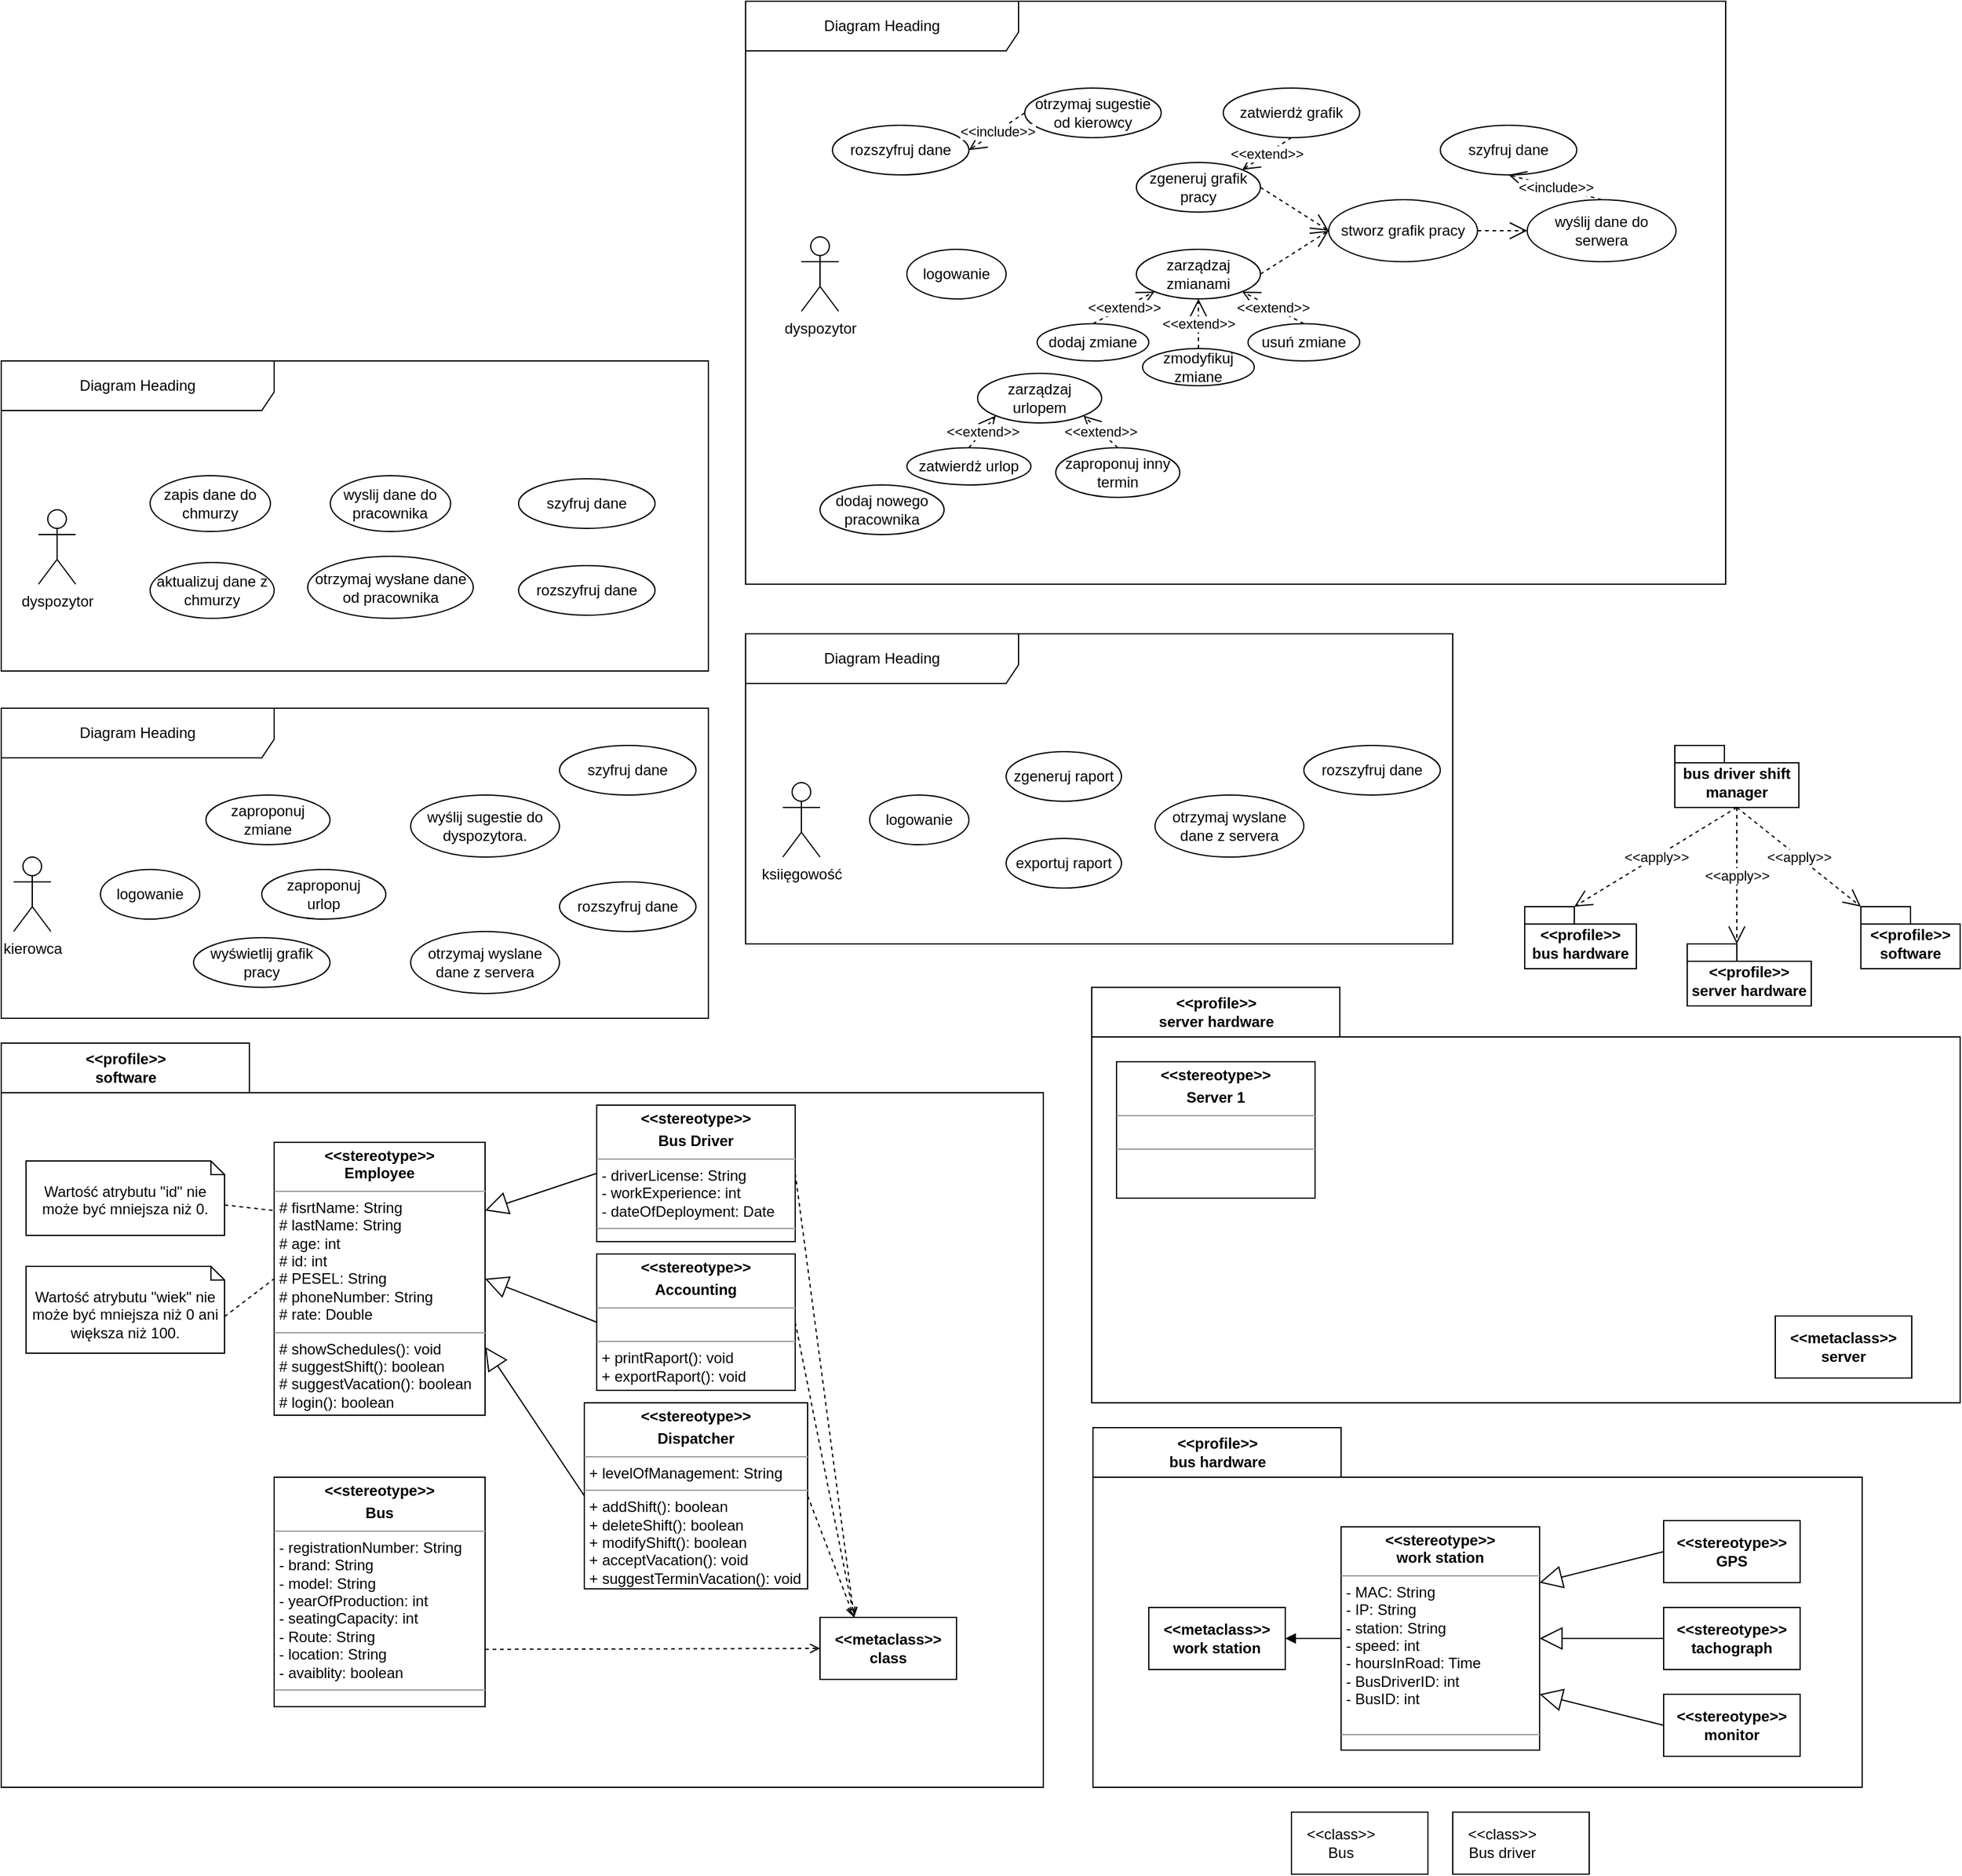<mxfile version="22.1.3" type="github">
  <diagram name="Сторінка-1" id="xnTz1qQAvWEni8UB2f_R">
    <mxGraphModel dx="1095" dy="2354" grid="1" gridSize="10" guides="1" tooltips="1" connect="1" arrows="1" fold="1" page="1" pageScale="1" pageWidth="827" pageHeight="1169" math="0" shadow="0">
      <root>
        <mxCell id="0" />
        <mxCell id="1" value="Фон" parent="0" />
        <mxCell id="kabTlLA1WyUW2wctdZ1g-15" value="Diagram Heading" style="shape=umlFrame;whiteSpace=wrap;html=1;pointerEvents=0;recursiveResize=0;container=1;collapsible=0;width=220;height=40;" parent="1" vertex="1">
          <mxGeometry x="40" y="190" width="570" height="250" as="geometry" />
        </mxCell>
        <mxCell id="P6PJdirL0BoatEf3D1-n-10" value="kierowca&lt;br&gt;" style="shape=umlActor;verticalLabelPosition=bottom;verticalAlign=top;html=1;" vertex="1" parent="kabTlLA1WyUW2wctdZ1g-15">
          <mxGeometry x="10" y="120" width="30" height="60" as="geometry" />
        </mxCell>
        <mxCell id="P6PJdirL0BoatEf3D1-n-11" value="logowanie" style="ellipse;whiteSpace=wrap;html=1;" vertex="1" parent="kabTlLA1WyUW2wctdZ1g-15">
          <mxGeometry x="80" y="130" width="80" height="40" as="geometry" />
        </mxCell>
        <mxCell id="P6PJdirL0BoatEf3D1-n-12" value="zaproponuj zmiane" style="ellipse;whiteSpace=wrap;html=1;" vertex="1" parent="kabTlLA1WyUW2wctdZ1g-15">
          <mxGeometry x="165" y="70" width="100" height="40" as="geometry" />
        </mxCell>
        <mxCell id="P6PJdirL0BoatEf3D1-n-13" value="zaproponuj &lt;br&gt;urlop" style="ellipse;whiteSpace=wrap;html=1;" vertex="1" parent="kabTlLA1WyUW2wctdZ1g-15">
          <mxGeometry x="210" y="130" width="100" height="40" as="geometry" />
        </mxCell>
        <mxCell id="P6PJdirL0BoatEf3D1-n-14" value="wyświetlij grafik pracy" style="ellipse;whiteSpace=wrap;html=1;" vertex="1" parent="kabTlLA1WyUW2wctdZ1g-15">
          <mxGeometry x="155" y="185" width="110" height="40" as="geometry" />
        </mxCell>
        <mxCell id="P6PJdirL0BoatEf3D1-n-16" value="otrzymaj wyslane dane z servera" style="ellipse;whiteSpace=wrap;html=1;" vertex="1" parent="kabTlLA1WyUW2wctdZ1g-15">
          <mxGeometry x="330" y="180" width="120" height="50" as="geometry" />
        </mxCell>
        <mxCell id="P6PJdirL0BoatEf3D1-n-17" value="rozszyfruj dane" style="ellipse;whiteSpace=wrap;html=1;" vertex="1" parent="kabTlLA1WyUW2wctdZ1g-15">
          <mxGeometry x="450" y="140" width="110" height="40" as="geometry" />
        </mxCell>
        <mxCell id="P6PJdirL0BoatEf3D1-n-18" value="wyślij sugestie do dyspozytora." style="ellipse;whiteSpace=wrap;html=1;" vertex="1" parent="kabTlLA1WyUW2wctdZ1g-15">
          <mxGeometry x="330" y="70" width="120" height="50" as="geometry" />
        </mxCell>
        <mxCell id="P6PJdirL0BoatEf3D1-n-19" value="szyfruj dane" style="ellipse;whiteSpace=wrap;html=1;" vertex="1" parent="kabTlLA1WyUW2wctdZ1g-15">
          <mxGeometry x="450" y="30" width="110" height="40" as="geometry" />
        </mxCell>
        <mxCell id="kabTlLA1WyUW2wctdZ1g-19" value="" style="shape=folder;fontStyle=1;spacingTop=10;tabWidth=200;tabHeight=40;tabPosition=left;html=1;whiteSpace=wrap;" parent="1" vertex="1">
          <mxGeometry x="40" y="460" width="840" height="600" as="geometry" />
        </mxCell>
        <mxCell id="kabTlLA1WyUW2wctdZ1g-22" value="bus driver shift manager&lt;br&gt;" style="shape=folder;fontStyle=1;spacingTop=10;tabWidth=40;tabHeight=14;tabPosition=left;html=1;whiteSpace=wrap;" parent="1" vertex="1">
          <mxGeometry x="1389" y="220" width="100" height="50" as="geometry" />
        </mxCell>
        <mxCell id="kabTlLA1WyUW2wctdZ1g-23" value="&amp;lt;&amp;lt;profile&amp;gt;&amp;gt;&lt;br&gt;bus hardware" style="shape=folder;fontStyle=1;spacingTop=10;tabWidth=40;tabHeight=14;tabPosition=left;html=1;whiteSpace=wrap;" parent="1" vertex="1">
          <mxGeometry x="1268" y="350" width="90" height="50" as="geometry" />
        </mxCell>
        <mxCell id="kabTlLA1WyUW2wctdZ1g-24" value="&amp;lt;&amp;lt;profile&amp;gt;&amp;gt;&lt;br&gt;server hardware" style="shape=folder;fontStyle=1;spacingTop=10;tabWidth=40;tabHeight=14;tabPosition=left;html=1;whiteSpace=wrap;" parent="1" vertex="1">
          <mxGeometry x="1399" y="380" width="100" height="50" as="geometry" />
        </mxCell>
        <mxCell id="kabTlLA1WyUW2wctdZ1g-25" value="&amp;lt;&amp;lt;profile&amp;gt;&amp;gt;&lt;br&gt;software" style="shape=folder;fontStyle=1;spacingTop=10;tabWidth=40;tabHeight=14;tabPosition=left;html=1;whiteSpace=wrap;" parent="1" vertex="1">
          <mxGeometry x="1539" y="350" width="80" height="50" as="geometry" />
        </mxCell>
        <mxCell id="kabTlLA1WyUW2wctdZ1g-26" value="&amp;lt;&amp;lt;apply&amp;gt;&amp;gt;" style="endArrow=open;endSize=12;dashed=1;html=1;rounded=0;exitX=0.5;exitY=1;exitDx=0;exitDy=0;exitPerimeter=0;entryX=0;entryY=0;entryDx=40;entryDy=0;entryPerimeter=0;" parent="1" source="kabTlLA1WyUW2wctdZ1g-22" target="kabTlLA1WyUW2wctdZ1g-23" edge="1">
          <mxGeometry width="160" relative="1" as="geometry">
            <mxPoint x="1319" y="330" as="sourcePoint" />
            <mxPoint x="1479" y="330" as="targetPoint" />
          </mxGeometry>
        </mxCell>
        <mxCell id="kabTlLA1WyUW2wctdZ1g-27" value="&amp;lt;&amp;lt;apply&amp;gt;&amp;gt;" style="endArrow=open;endSize=12;dashed=1;html=1;rounded=0;exitX=0.5;exitY=1;exitDx=0;exitDy=0;exitPerimeter=0;entryX=0;entryY=0;entryDx=40;entryDy=0;entryPerimeter=0;" parent="1" source="kabTlLA1WyUW2wctdZ1g-22" target="kabTlLA1WyUW2wctdZ1g-24" edge="1">
          <mxGeometry width="160" relative="1" as="geometry">
            <mxPoint x="1444" y="260" as="sourcePoint" />
            <mxPoint x="1319" y="370" as="targetPoint" />
          </mxGeometry>
        </mxCell>
        <mxCell id="kabTlLA1WyUW2wctdZ1g-28" value="&amp;lt;&amp;lt;apply&amp;gt;&amp;gt;" style="endArrow=open;endSize=12;dashed=1;html=1;rounded=0;exitX=0.5;exitY=1;exitDx=0;exitDy=0;exitPerimeter=0;entryX=0;entryY=0;entryDx=0;entryDy=0;entryPerimeter=0;" parent="1" source="kabTlLA1WyUW2wctdZ1g-22" target="kabTlLA1WyUW2wctdZ1g-25" edge="1">
          <mxGeometry width="160" relative="1" as="geometry">
            <mxPoint x="1449" y="260" as="sourcePoint" />
            <mxPoint x="1449" y="410" as="targetPoint" />
          </mxGeometry>
        </mxCell>
        <mxCell id="kabTlLA1WyUW2wctdZ1g-30" value="&amp;lt;&amp;lt;profile&amp;gt;&amp;gt;&lt;br&gt;software" style="text;align=center;fontStyle=1;verticalAlign=middle;spacingLeft=3;spacingRight=3;strokeColor=none;rotatable=0;points=[[0,0.5],[1,0.5]];portConstraint=eastwest;html=1;" parent="1" vertex="1">
          <mxGeometry x="40" y="460" width="200" height="40" as="geometry" />
        </mxCell>
        <mxCell id="kabTlLA1WyUW2wctdZ1g-31" value="" style="shape=folder;fontStyle=1;spacingTop=10;tabWidth=200;tabHeight=40;tabPosition=left;html=1;whiteSpace=wrap;" parent="1" vertex="1">
          <mxGeometry x="920" y="770" width="620" height="290" as="geometry" />
        </mxCell>
        <mxCell id="kabTlLA1WyUW2wctdZ1g-32" value="" style="shape=folder;fontStyle=1;spacingTop=10;tabWidth=200;tabHeight=40;tabPosition=left;html=1;whiteSpace=wrap;" parent="1" vertex="1">
          <mxGeometry x="919" y="415" width="700" height="335" as="geometry" />
        </mxCell>
        <mxCell id="kabTlLA1WyUW2wctdZ1g-33" value="&amp;lt;&amp;lt;profile&amp;gt;&amp;gt;&lt;br&gt;bus hardware" style="text;align=center;fontStyle=1;verticalAlign=middle;spacingLeft=3;spacingRight=3;strokeColor=none;rotatable=0;points=[[0,0.5],[1,0.5]];portConstraint=eastwest;html=1;" parent="1" vertex="1">
          <mxGeometry x="920" y="770" width="200" height="40" as="geometry" />
        </mxCell>
        <mxCell id="kabTlLA1WyUW2wctdZ1g-34" value="&amp;lt;&amp;lt;profile&amp;gt;&amp;gt;&lt;br&gt;server hardware" style="text;align=center;fontStyle=1;verticalAlign=middle;spacingLeft=3;spacingRight=3;strokeColor=none;rotatable=0;portConstraint=eastwest;html=1;" parent="1" vertex="1">
          <mxGeometry x="919" y="415" width="200" height="40" as="geometry" />
        </mxCell>
        <mxCell id="kabTlLA1WyUW2wctdZ1g-43" value="&lt;p style=&quot;margin:0px;margin-top:4px;text-align:center;&quot;&gt;&lt;b&gt;&amp;lt;&amp;lt;stereotype&amp;gt;&amp;gt;&lt;br&gt;work station&lt;/b&gt;&lt;/p&gt;&lt;hr size=&quot;1&quot;&gt;&lt;p style=&quot;margin:0px;margin-left:4px;&quot;&gt;- MAC: String&lt;/p&gt;&lt;p style=&quot;margin:0px;margin-left:4px;&quot;&gt;- IP: String&lt;/p&gt;&lt;p style=&quot;margin:0px;margin-left:4px;&quot;&gt;- station: String&lt;/p&gt;&lt;p style=&quot;margin:0px;margin-left:4px;&quot;&gt;- speed: int&lt;/p&gt;&lt;p style=&quot;margin:0px;margin-left:4px;&quot;&gt;- hoursInRoad: Time&lt;/p&gt;&lt;p style=&quot;margin:0px;margin-left:4px;&quot;&gt;- BusDriverID: int&lt;/p&gt;&lt;p style=&quot;margin:0px;margin-left:4px;&quot;&gt;- BusID: int&amp;nbsp;&lt;/p&gt;&lt;br&gt;&lt;hr size=&quot;1&quot;&gt;&lt;p style=&quot;margin:0px;margin-left:4px;&quot;&gt;&lt;br&gt;&lt;/p&gt;" style="verticalAlign=top;align=left;overflow=fill;fontSize=12;fontFamily=Helvetica;html=1;whiteSpace=wrap;" parent="1" vertex="1">
          <mxGeometry x="1120" y="850" width="160" height="180" as="geometry" />
        </mxCell>
        <mxCell id="kabTlLA1WyUW2wctdZ1g-44" value="&lt;b&gt;&amp;lt;&amp;lt;metaclass&amp;gt;&amp;gt;&lt;br&gt;work station&lt;/b&gt;" style="html=1;whiteSpace=wrap;" parent="1" vertex="1">
          <mxGeometry x="965" y="915" width="110" height="50" as="geometry" />
        </mxCell>
        <mxCell id="kabTlLA1WyUW2wctdZ1g-47" value="" style="endArrow=block;startArrow=none;endFill=1;startFill=0;html=1;rounded=0;verticalAlign=middle;exitX=0;exitY=0.5;exitDx=0;exitDy=0;entryX=1;entryY=0.5;entryDx=0;entryDy=0;" parent="1" source="kabTlLA1WyUW2wctdZ1g-43" target="kabTlLA1WyUW2wctdZ1g-44" edge="1">
          <mxGeometry width="160" relative="1" as="geometry">
            <mxPoint x="-221" y="1590" as="sourcePoint" />
            <mxPoint x="-61" y="1590" as="targetPoint" />
          </mxGeometry>
        </mxCell>
        <mxCell id="kabTlLA1WyUW2wctdZ1g-48" value="&lt;b&gt;&amp;lt;&amp;lt;stereotype&amp;gt;&amp;gt;&lt;br&gt;GPS&lt;/b&gt;" style="html=1;whiteSpace=wrap;" parent="1" vertex="1">
          <mxGeometry x="1380" y="845" width="110" height="50" as="geometry" />
        </mxCell>
        <mxCell id="kabTlLA1WyUW2wctdZ1g-49" value="&lt;b style=&quot;border-color: var(--border-color);&quot;&gt;&amp;lt;&amp;lt;stereotype&amp;gt;&amp;gt;&lt;br&gt;tachograph&lt;br style=&quot;border-color: var(--border-color);&quot;&gt;&lt;/b&gt;" style="html=1;whiteSpace=wrap;" parent="1" vertex="1">
          <mxGeometry x="1380" y="915" width="110" height="50" as="geometry" />
        </mxCell>
        <mxCell id="kabTlLA1WyUW2wctdZ1g-50" value="&lt;b style=&quot;border-color: var(--border-color);&quot;&gt;&amp;lt;&amp;lt;stereotype&amp;gt;&amp;gt;&lt;br&gt;monitor&lt;br style=&quot;border-color: var(--border-color);&quot;&gt;&lt;/b&gt;" style="html=1;whiteSpace=wrap;" parent="1" vertex="1">
          <mxGeometry x="1380" y="985" width="110" height="50" as="geometry" />
        </mxCell>
        <mxCell id="kabTlLA1WyUW2wctdZ1g-51" value="" style="endArrow=block;endSize=16;endFill=0;html=1;rounded=0;exitX=0;exitY=0.5;exitDx=0;exitDy=0;entryX=1;entryY=0.25;entryDx=0;entryDy=0;" parent="1" source="kabTlLA1WyUW2wctdZ1g-48" target="kabTlLA1WyUW2wctdZ1g-43" edge="1">
          <mxGeometry x="0.003" width="160" relative="1" as="geometry">
            <mxPoint x="59" y="1350" as="sourcePoint" />
            <mxPoint x="219" y="1350" as="targetPoint" />
            <mxPoint as="offset" />
          </mxGeometry>
        </mxCell>
        <mxCell id="kabTlLA1WyUW2wctdZ1g-52" value="" style="endArrow=block;endSize=16;endFill=0;html=1;rounded=0;exitX=0;exitY=0.5;exitDx=0;exitDy=0;entryX=1;entryY=0.5;entryDx=0;entryDy=0;" parent="1" source="kabTlLA1WyUW2wctdZ1g-49" target="kabTlLA1WyUW2wctdZ1g-43" edge="1">
          <mxGeometry width="160" relative="1" as="geometry">
            <mxPoint x="139" y="1340" as="sourcePoint" />
            <mxPoint x="79" y="1400" as="targetPoint" />
          </mxGeometry>
        </mxCell>
        <mxCell id="kabTlLA1WyUW2wctdZ1g-53" value="" style="endArrow=block;endSize=16;endFill=0;html=1;rounded=0;exitX=0;exitY=0.5;exitDx=0;exitDy=0;entryX=1;entryY=0.75;entryDx=0;entryDy=0;" parent="1" source="kabTlLA1WyUW2wctdZ1g-50" target="kabTlLA1WyUW2wctdZ1g-43" edge="1">
          <mxGeometry width="160" relative="1" as="geometry">
            <mxPoint x="149" y="1350" as="sourcePoint" />
            <mxPoint x="99" y="1420" as="targetPoint" />
          </mxGeometry>
        </mxCell>
        <mxCell id="kabTlLA1WyUW2wctdZ1g-54" value="&lt;p style=&quot;margin:0px;margin-top:4px;text-align:center;&quot;&gt;&lt;b&gt;&amp;lt;&amp;lt;stereotype&amp;gt;&amp;gt;&lt;br&gt;Employee&lt;/b&gt;&lt;/p&gt;&lt;hr size=&quot;1&quot;&gt;&lt;p style=&quot;margin:0px;margin-left:4px;&quot;&gt;# fisrtName: String&lt;/p&gt;&lt;p style=&quot;margin:0px;margin-left:4px;&quot;&gt;# lastName: String&lt;/p&gt;&lt;p style=&quot;margin:0px;margin-left:4px;&quot;&gt;# age: int&lt;/p&gt;&lt;p style=&quot;margin:0px;margin-left:4px;&quot;&gt;# id: int&lt;/p&gt;&lt;p style=&quot;margin:0px;margin-left:4px;&quot;&gt;# PESEL: String&lt;/p&gt;&lt;p style=&quot;margin:0px;margin-left:4px;&quot;&gt;# phoneNumber: String&lt;/p&gt;&lt;p style=&quot;margin:0px;margin-left:4px;&quot;&gt;# rate: Double&lt;/p&gt;&lt;hr size=&quot;1&quot;&gt;&lt;p style=&quot;margin:0px;margin-left:4px;&quot;&gt;# showSchedules(): void&lt;/p&gt;&lt;p style=&quot;margin:0px;margin-left:4px;&quot;&gt;# suggestShift(): boolean&lt;/p&gt;&lt;p style=&quot;margin:0px;margin-left:4px;&quot;&gt;# suggestVacation(): boolean&lt;/p&gt;&lt;p style=&quot;margin:0px;margin-left:4px;&quot;&gt;# login(): boolean&lt;/p&gt;" style="verticalAlign=top;align=left;overflow=fill;fontSize=12;fontFamily=Helvetica;html=1;whiteSpace=wrap;" parent="1" vertex="1">
          <mxGeometry x="260" y="540" width="170" height="220" as="geometry" />
        </mxCell>
        <mxCell id="kabTlLA1WyUW2wctdZ1g-55" value="&lt;p style=&quot;margin:0px;margin-top:4px;text-align:center;&quot;&gt;&lt;b&gt;&amp;lt;&amp;lt;stereotype&amp;gt;&amp;gt;&lt;/b&gt;&lt;/p&gt;&lt;p style=&quot;margin:0px;margin-top:4px;text-align:center;&quot;&gt;&lt;b&gt;Bus&lt;/b&gt;&lt;/p&gt;&lt;hr size=&quot;1&quot;&gt;&lt;p style=&quot;margin:0px;margin-left:4px;&quot;&gt;- registrationNumber: String&lt;/p&gt;&lt;p style=&quot;margin:0px;margin-left:4px;&quot;&gt;- brand: String&lt;/p&gt;&lt;p style=&quot;margin:0px;margin-left:4px;&quot;&gt;- model: String&lt;/p&gt;&lt;p style=&quot;margin:0px;margin-left:4px;&quot;&gt;- yearOfProduction: int&lt;/p&gt;&lt;p style=&quot;margin:0px;margin-left:4px;&quot;&gt;- seatingCapacity: int&lt;/p&gt;&lt;p style=&quot;margin:0px;margin-left:4px;&quot;&gt;- Route: String&lt;/p&gt;&lt;p style=&quot;margin:0px;margin-left:4px;&quot;&gt;- location: String&lt;/p&gt;&lt;p style=&quot;margin:0px;margin-left:4px;&quot;&gt;- avaiblity: boolean&lt;/p&gt;&lt;hr size=&quot;1&quot;&gt;&lt;p style=&quot;margin:0px;margin-left:4px;&quot;&gt;&lt;br&gt;&lt;/p&gt;" style="verticalAlign=top;align=left;overflow=fill;fontSize=12;fontFamily=Helvetica;html=1;whiteSpace=wrap;" parent="1" vertex="1">
          <mxGeometry x="260" y="810" width="170" height="185" as="geometry" />
        </mxCell>
        <mxCell id="kabTlLA1WyUW2wctdZ1g-56" value="&lt;p style=&quot;margin:0px;margin-top:4px;text-align:center;&quot;&gt;&lt;b&gt;&amp;lt;&amp;lt;stereotype&amp;gt;&amp;gt;&lt;/b&gt;&lt;/p&gt;&lt;p style=&quot;margin:0px;margin-top:4px;text-align:center;&quot;&gt;&lt;b&gt;Bus Driver&lt;/b&gt;&lt;/p&gt;&lt;hr size=&quot;1&quot;&gt;&lt;p style=&quot;margin:0px;margin-left:4px;&quot;&gt;- driverLicense: String&lt;/p&gt;&lt;p style=&quot;margin:0px;margin-left:4px;&quot;&gt;- workExperience: int&lt;/p&gt;&lt;p style=&quot;margin:0px;margin-left:4px;&quot;&gt;- dateOfDeployment: Date&lt;/p&gt;&lt;hr size=&quot;1&quot;&gt;&lt;p style=&quot;margin:0px;margin-left:4px;&quot;&gt;&lt;br&gt;&lt;/p&gt;" style="verticalAlign=top;align=left;overflow=fill;fontSize=12;fontFamily=Helvetica;html=1;whiteSpace=wrap;" parent="1" vertex="1">
          <mxGeometry x="520" y="510" width="160" height="110" as="geometry" />
        </mxCell>
        <mxCell id="kabTlLA1WyUW2wctdZ1g-57" value="&lt;p style=&quot;margin:0px;margin-top:4px;text-align:center;&quot;&gt;&lt;b style=&quot;border-color: var(--border-color);&quot;&gt;&amp;lt;&amp;lt;stereotype&lt;/b&gt;&lt;b style=&quot;background-color: initial; border-color: var(--border-color);&quot;&gt;&amp;gt;&amp;gt;&lt;/b&gt;&lt;/p&gt;&lt;p style=&quot;margin:0px;margin-top:4px;text-align:center;&quot;&gt;&lt;b&gt;Dispatcher&lt;/b&gt;&lt;br&gt;&lt;/p&gt;&lt;hr size=&quot;1&quot;&gt;&lt;p style=&quot;margin:0px;margin-left:4px;&quot;&gt;+ levelOfManagement: String&lt;/p&gt;&lt;hr size=&quot;1&quot;&gt;&lt;p style=&quot;margin:0px;margin-left:4px;&quot;&gt;+ addShift(): boolean&lt;/p&gt;&lt;p style=&quot;margin:0px;margin-left:4px;&quot;&gt;+ deleteShift(): boolean&lt;/p&gt;&lt;p style=&quot;margin:0px;margin-left:4px;&quot;&gt;+ modifyShift(): boolean&lt;/p&gt;&lt;p style=&quot;margin:0px;margin-left:4px;&quot;&gt;+ acceptVacation(): void&lt;/p&gt;&lt;p style=&quot;margin:0px;margin-left:4px;&quot;&gt;+ suggestTerminVacation(): void&lt;/p&gt;" style="verticalAlign=top;align=left;overflow=fill;fontSize=12;fontFamily=Helvetica;html=1;whiteSpace=wrap;" parent="1" vertex="1">
          <mxGeometry x="510" y="750" width="180" height="150" as="geometry" />
        </mxCell>
        <mxCell id="kabTlLA1WyUW2wctdZ1g-58" value="&lt;p style=&quot;margin:0px;margin-top:4px;text-align:center;&quot;&gt;&lt;b style=&quot;border-color: var(--border-color);&quot;&gt;&amp;lt;&amp;lt;stereotype&lt;/b&gt;&lt;b style=&quot;background-color: initial; border-color: var(--border-color);&quot;&gt;&amp;gt;&amp;gt;&lt;/b&gt;&lt;/p&gt;&lt;p style=&quot;margin:0px;margin-top:4px;text-align:center;&quot;&gt;&lt;b&gt;Accounting&lt;/b&gt;&lt;br&gt;&lt;/p&gt;&lt;hr size=&quot;1&quot;&gt;&lt;p style=&quot;margin:0px;margin-left:4px;&quot;&gt;&lt;br&gt;&lt;/p&gt;&lt;hr size=&quot;1&quot;&gt;&lt;p style=&quot;margin:0px;margin-left:4px;&quot;&gt;+ printRaport(): void&amp;nbsp;&lt;/p&gt;&lt;p style=&quot;margin:0px;margin-left:4px;&quot;&gt;+ exportRaport(): void&lt;/p&gt;" style="verticalAlign=top;align=left;overflow=fill;fontSize=12;fontFamily=Helvetica;html=1;whiteSpace=wrap;" parent="1" vertex="1">
          <mxGeometry x="520" y="630" width="160" height="110" as="geometry" />
        </mxCell>
        <mxCell id="kabTlLA1WyUW2wctdZ1g-68" value="Wartość atrybutu &quot;id&quot; nie może być mniejsza niż 0." style="shape=note2;boundedLbl=1;whiteSpace=wrap;html=1;size=11;verticalAlign=top;align=center;" parent="1" vertex="1">
          <mxGeometry x="60" y="555" width="160" height="60" as="geometry" />
        </mxCell>
        <mxCell id="kabTlLA1WyUW2wctdZ1g-69" value="Wartość atrybutu &quot;wiek&quot; nie może być mniejsza niż 0 ani większa niż 100." style="shape=note2;boundedLbl=1;whiteSpace=wrap;html=1;size=11;verticalAlign=top;align=center;" parent="1" vertex="1">
          <mxGeometry x="60" y="640" width="160" height="70" as="geometry" />
        </mxCell>
        <mxCell id="kabTlLA1WyUW2wctdZ1g-70" value="" style="endArrow=none;startArrow=none;endFill=0;startFill=0;endSize=8;html=1;verticalAlign=bottom;dashed=1;labelBackgroundColor=none;rounded=0;exitX=0;exitY=0;exitDx=160;exitDy=35.5;exitPerimeter=0;entryX=0;entryY=0.25;entryDx=0;entryDy=0;" parent="1" source="kabTlLA1WyUW2wctdZ1g-68" target="kabTlLA1WyUW2wctdZ1g-54" edge="1">
          <mxGeometry width="160" relative="1" as="geometry">
            <mxPoint x="254" y="460" as="sourcePoint" />
            <mxPoint x="414" y="460" as="targetPoint" />
          </mxGeometry>
        </mxCell>
        <mxCell id="kabTlLA1WyUW2wctdZ1g-72" value="" style="endArrow=none;startArrow=none;endFill=0;startFill=0;endSize=8;html=1;verticalAlign=bottom;dashed=1;labelBackgroundColor=none;rounded=0;exitX=0;exitY=0;exitDx=160;exitDy=40.5;exitPerimeter=0;entryX=0;entryY=0.5;entryDx=0;entryDy=0;" parent="1" source="kabTlLA1WyUW2wctdZ1g-69" target="kabTlLA1WyUW2wctdZ1g-54" edge="1">
          <mxGeometry width="160" relative="1" as="geometry">
            <mxPoint x="230" y="601" as="sourcePoint" />
            <mxPoint x="270" y="608" as="targetPoint" />
          </mxGeometry>
        </mxCell>
        <mxCell id="kabTlLA1WyUW2wctdZ1g-73" value="&lt;b&gt;&amp;lt;&amp;lt;metaclass&amp;gt;&amp;gt;&lt;br&gt;class&lt;br&gt;&lt;/b&gt;" style="html=1;whiteSpace=wrap;" parent="1" vertex="1">
          <mxGeometry x="700" y="923" width="110" height="50" as="geometry" />
        </mxCell>
        <mxCell id="kabTlLA1WyUW2wctdZ1g-74" value="" style="html=1;verticalAlign=bottom;labelBackgroundColor=none;endArrow=open;endFill=0;dashed=1;rounded=0;entryX=0.25;entryY=0;entryDx=0;entryDy=0;exitX=1;exitY=0.5;exitDx=0;exitDy=0;" parent="1" source="kabTlLA1WyUW2wctdZ1g-57" target="kabTlLA1WyUW2wctdZ1g-73" edge="1">
          <mxGeometry width="160" relative="1" as="geometry">
            <mxPoint x="600" y="820" as="sourcePoint" />
            <mxPoint x="760" y="820" as="targetPoint" />
          </mxGeometry>
        </mxCell>
        <mxCell id="kabTlLA1WyUW2wctdZ1g-75" value="" style="html=1;verticalAlign=bottom;labelBackgroundColor=none;endArrow=open;endFill=0;dashed=1;rounded=0;entryX=0.25;entryY=0;entryDx=0;entryDy=0;exitX=1;exitY=0.5;exitDx=0;exitDy=0;" parent="1" source="kabTlLA1WyUW2wctdZ1g-58" target="kabTlLA1WyUW2wctdZ1g-73" edge="1">
          <mxGeometry width="160" relative="1" as="geometry">
            <mxPoint x="700" y="850" as="sourcePoint" />
            <mxPoint x="782" y="950" as="targetPoint" />
          </mxGeometry>
        </mxCell>
        <mxCell id="kabTlLA1WyUW2wctdZ1g-76" value="" style="html=1;verticalAlign=bottom;labelBackgroundColor=none;endArrow=open;endFill=0;dashed=1;rounded=0;entryX=0.25;entryY=0;entryDx=0;entryDy=0;exitX=1;exitY=0.5;exitDx=0;exitDy=0;" parent="1" source="kabTlLA1WyUW2wctdZ1g-56" target="kabTlLA1WyUW2wctdZ1g-73" edge="1">
          <mxGeometry width="160" relative="1" as="geometry">
            <mxPoint x="690" y="700" as="sourcePoint" />
            <mxPoint x="782" y="950" as="targetPoint" />
          </mxGeometry>
        </mxCell>
        <mxCell id="kabTlLA1WyUW2wctdZ1g-77" value="" style="html=1;verticalAlign=bottom;labelBackgroundColor=none;endArrow=open;endFill=0;dashed=1;rounded=0;entryX=0;entryY=0.5;entryDx=0;entryDy=0;exitX=1;exitY=0.75;exitDx=0;exitDy=0;" parent="1" source="kabTlLA1WyUW2wctdZ1g-55" target="kabTlLA1WyUW2wctdZ1g-73" edge="1">
          <mxGeometry width="160" relative="1" as="geometry">
            <mxPoint x="690" y="700" as="sourcePoint" />
            <mxPoint x="782" y="950" as="targetPoint" />
          </mxGeometry>
        </mxCell>
        <mxCell id="kabTlLA1WyUW2wctdZ1g-79" value="" style="endArrow=block;endSize=16;endFill=0;html=1;rounded=0;exitX=0;exitY=0.5;exitDx=0;exitDy=0;entryX=1;entryY=0.75;entryDx=0;entryDy=0;" parent="1" source="kabTlLA1WyUW2wctdZ1g-57" target="kabTlLA1WyUW2wctdZ1g-54" edge="1">
          <mxGeometry width="160" relative="1" as="geometry">
            <mxPoint x="400" y="910" as="sourcePoint" />
            <mxPoint x="560" y="910" as="targetPoint" />
          </mxGeometry>
        </mxCell>
        <mxCell id="kabTlLA1WyUW2wctdZ1g-80" value="" style="endArrow=block;endSize=16;endFill=0;html=1;rounded=0;exitX=0;exitY=0.5;exitDx=0;exitDy=0;entryX=1;entryY=0.5;entryDx=0;entryDy=0;" parent="1" source="kabTlLA1WyUW2wctdZ1g-58" target="kabTlLA1WyUW2wctdZ1g-54" edge="1">
          <mxGeometry width="160" relative="1" as="geometry">
            <mxPoint x="520" y="850" as="sourcePoint" />
            <mxPoint x="440" y="715" as="targetPoint" />
          </mxGeometry>
        </mxCell>
        <mxCell id="kabTlLA1WyUW2wctdZ1g-81" value="" style="endArrow=block;endSize=16;endFill=0;html=1;rounded=0;exitX=0;exitY=0.5;exitDx=0;exitDy=0;entryX=1;entryY=0.25;entryDx=0;entryDy=0;" parent="1" source="kabTlLA1WyUW2wctdZ1g-56" target="kabTlLA1WyUW2wctdZ1g-54" edge="1">
          <mxGeometry width="160" relative="1" as="geometry">
            <mxPoint x="530" y="700" as="sourcePoint" />
            <mxPoint x="440" y="660" as="targetPoint" />
          </mxGeometry>
        </mxCell>
        <mxCell id="kabTlLA1WyUW2wctdZ1g-82" value="&lt;b&gt;&amp;lt;&amp;lt;metaclass&amp;gt;&amp;gt;&lt;br&gt;server&lt;br&gt;&lt;/b&gt;" style="html=1;whiteSpace=wrap;" parent="1" vertex="1">
          <mxGeometry x="1470" y="680" width="110" height="50" as="geometry" />
        </mxCell>
        <mxCell id="P6PJdirL0BoatEf3D1-n-9" value="&lt;p style=&quot;margin:0px;margin-top:4px;text-align:center;&quot;&gt;&lt;b style=&quot;border-color: var(--border-color);&quot;&gt;&amp;lt;&amp;lt;stereotype&lt;/b&gt;&lt;b style=&quot;background-color: initial; border-color: var(--border-color);&quot;&gt;&amp;gt;&amp;gt;&lt;/b&gt;&lt;/p&gt;&lt;p style=&quot;margin:0px;margin-top:4px;text-align:center;&quot;&gt;&lt;b&gt;Server 1&lt;/b&gt;&lt;/p&gt;&lt;hr size=&quot;1&quot;&gt;&lt;p style=&quot;margin:0px;margin-left:4px;&quot;&gt;&lt;br&gt;&lt;/p&gt;&lt;hr size=&quot;1&quot;&gt;&lt;p style=&quot;margin:0px;margin-left:4px;&quot;&gt;&lt;br&gt;&lt;/p&gt;" style="verticalAlign=top;align=left;overflow=fill;fontSize=12;fontFamily=Helvetica;html=1;whiteSpace=wrap;" vertex="1" parent="1">
          <mxGeometry x="939" y="475" width="160" height="110" as="geometry" />
        </mxCell>
        <mxCell id="P6PJdirL0BoatEf3D1-n-20" value="Diagram Heading" style="shape=umlFrame;whiteSpace=wrap;html=1;pointerEvents=0;recursiveResize=0;container=1;collapsible=0;width=220;height=40;" vertex="1" parent="1">
          <mxGeometry x="640" y="-380" width="790" height="470" as="geometry" />
        </mxCell>
        <mxCell id="P6PJdirL0BoatEf3D1-n-21" value="dyspozytor" style="shape=umlActor;verticalLabelPosition=bottom;verticalAlign=top;html=1;" vertex="1" parent="P6PJdirL0BoatEf3D1-n-20">
          <mxGeometry x="45" y="190" width="30" height="60" as="geometry" />
        </mxCell>
        <mxCell id="P6PJdirL0BoatEf3D1-n-22" value="logowanie" style="ellipse;whiteSpace=wrap;html=1;" vertex="1" parent="P6PJdirL0BoatEf3D1-n-20">
          <mxGeometry x="130" y="200" width="80" height="40" as="geometry" />
        </mxCell>
        <mxCell id="P6PJdirL0BoatEf3D1-n-46" value="zgeneruj grafik pracy" style="ellipse;whiteSpace=wrap;html=1;" vertex="1" parent="P6PJdirL0BoatEf3D1-n-20">
          <mxGeometry x="315" y="130" width="100" height="40" as="geometry" />
        </mxCell>
        <mxCell id="P6PJdirL0BoatEf3D1-n-47" value="zarządzaj zmianami" style="ellipse;whiteSpace=wrap;html=1;" vertex="1" parent="P6PJdirL0BoatEf3D1-n-20">
          <mxGeometry x="315" y="200" width="100" height="40" as="geometry" />
        </mxCell>
        <mxCell id="P6PJdirL0BoatEf3D1-n-48" value="zarządzaj urlopem" style="ellipse;whiteSpace=wrap;html=1;" vertex="1" parent="P6PJdirL0BoatEf3D1-n-20">
          <mxGeometry x="187" y="300" width="100" height="40" as="geometry" />
        </mxCell>
        <mxCell id="P6PJdirL0BoatEf3D1-n-49" value="dodaj nowego pracownika" style="ellipse;whiteSpace=wrap;html=1;" vertex="1" parent="P6PJdirL0BoatEf3D1-n-20">
          <mxGeometry x="60" y="390" width="100" height="40" as="geometry" />
        </mxCell>
        <mxCell id="P6PJdirL0BoatEf3D1-n-50" value="otrzymaj sugestie od kierowcy" style="ellipse;whiteSpace=wrap;html=1;" vertex="1" parent="P6PJdirL0BoatEf3D1-n-20">
          <mxGeometry x="225" y="70" width="110" height="40" as="geometry" />
        </mxCell>
        <mxCell id="P6PJdirL0BoatEf3D1-n-51" value="rozszyfruj dane" style="ellipse;whiteSpace=wrap;html=1;" vertex="1" parent="P6PJdirL0BoatEf3D1-n-20">
          <mxGeometry x="70" y="100" width="110" height="40" as="geometry" />
        </mxCell>
        <mxCell id="P6PJdirL0BoatEf3D1-n-52" value="zatwierdż grafik" style="ellipse;whiteSpace=wrap;html=1;" vertex="1" parent="P6PJdirL0BoatEf3D1-n-20">
          <mxGeometry x="385" y="70" width="110" height="40" as="geometry" />
        </mxCell>
        <mxCell id="P6PJdirL0BoatEf3D1-n-53" value="dodaj zmiane" style="ellipse;whiteSpace=wrap;html=1;" vertex="1" parent="P6PJdirL0BoatEf3D1-n-20">
          <mxGeometry x="235" y="260" width="90" height="30" as="geometry" />
        </mxCell>
        <mxCell id="P6PJdirL0BoatEf3D1-n-54" value="zmodyfikuj zmiane" style="ellipse;whiteSpace=wrap;html=1;" vertex="1" parent="P6PJdirL0BoatEf3D1-n-20">
          <mxGeometry x="320" y="280" width="90" height="30" as="geometry" />
        </mxCell>
        <mxCell id="P6PJdirL0BoatEf3D1-n-55" value="usuń zmiane" style="ellipse;whiteSpace=wrap;html=1;" vertex="1" parent="P6PJdirL0BoatEf3D1-n-20">
          <mxGeometry x="405" y="260" width="90" height="30" as="geometry" />
        </mxCell>
        <mxCell id="P6PJdirL0BoatEf3D1-n-56" value="zatwierdż urlop" style="ellipse;whiteSpace=wrap;html=1;" vertex="1" parent="P6PJdirL0BoatEf3D1-n-20">
          <mxGeometry x="130" y="360" width="100" height="30" as="geometry" />
        </mxCell>
        <mxCell id="P6PJdirL0BoatEf3D1-n-57" value="zaproponuj inny termin" style="ellipse;whiteSpace=wrap;html=1;" vertex="1" parent="P6PJdirL0BoatEf3D1-n-20">
          <mxGeometry x="250" y="360" width="100" height="40" as="geometry" />
        </mxCell>
        <mxCell id="P6PJdirL0BoatEf3D1-n-58" value="stworz grafik pracy" style="ellipse;whiteSpace=wrap;html=1;" vertex="1" parent="P6PJdirL0BoatEf3D1-n-20">
          <mxGeometry x="470" y="160" width="120" height="50" as="geometry" />
        </mxCell>
        <mxCell id="P6PJdirL0BoatEf3D1-n-59" value="wyślij dane do serwera" style="ellipse;whiteSpace=wrap;html=1;" vertex="1" parent="P6PJdirL0BoatEf3D1-n-20">
          <mxGeometry x="630" y="160" width="120" height="50" as="geometry" />
        </mxCell>
        <mxCell id="P6PJdirL0BoatEf3D1-n-60" value="szyfruj dane" style="ellipse;whiteSpace=wrap;html=1;" vertex="1" parent="P6PJdirL0BoatEf3D1-n-20">
          <mxGeometry x="560" y="100" width="110" height="40" as="geometry" />
        </mxCell>
        <mxCell id="P6PJdirL0BoatEf3D1-n-62" value="&amp;lt;&amp;lt;extend&amp;gt;&amp;gt;" style="endArrow=open;endSize=12;dashed=1;html=1;rounded=0;exitX=0.5;exitY=0;exitDx=0;exitDy=0;entryX=0;entryY=1;entryDx=0;entryDy=0;" edge="1" parent="P6PJdirL0BoatEf3D1-n-20" source="P6PJdirL0BoatEf3D1-n-53" target="P6PJdirL0BoatEf3D1-n-47">
          <mxGeometry x="-0.005" width="160" relative="1" as="geometry">
            <mxPoint x="315" y="490" as="sourcePoint" />
            <mxPoint x="475" y="490" as="targetPoint" />
            <mxPoint as="offset" />
          </mxGeometry>
        </mxCell>
        <mxCell id="P6PJdirL0BoatEf3D1-n-64" value="&amp;lt;&amp;lt;extend&amp;gt;&amp;gt;" style="endArrow=open;endSize=12;dashed=1;html=1;rounded=0;exitX=0.5;exitY=0;exitDx=0;exitDy=0;entryX=0.5;entryY=1;entryDx=0;entryDy=0;" edge="1" parent="P6PJdirL0BoatEf3D1-n-20" source="P6PJdirL0BoatEf3D1-n-54" target="P6PJdirL0BoatEf3D1-n-47">
          <mxGeometry width="160" relative="1" as="geometry">
            <mxPoint x="295" y="260" as="sourcePoint" />
            <mxPoint x="340" y="244" as="targetPoint" />
          </mxGeometry>
        </mxCell>
        <mxCell id="P6PJdirL0BoatEf3D1-n-65" value="&amp;lt;&amp;lt;extend&amp;gt;&amp;gt;" style="endArrow=open;endSize=12;dashed=1;html=1;rounded=0;exitX=0.5;exitY=0;exitDx=0;exitDy=0;entryX=1;entryY=1;entryDx=0;entryDy=0;" edge="1" parent="P6PJdirL0BoatEf3D1-n-20" source="P6PJdirL0BoatEf3D1-n-55" target="P6PJdirL0BoatEf3D1-n-47">
          <mxGeometry width="160" relative="1" as="geometry">
            <mxPoint x="375" y="290" as="sourcePoint" />
            <mxPoint x="375" y="250" as="targetPoint" />
          </mxGeometry>
        </mxCell>
        <mxCell id="P6PJdirL0BoatEf3D1-n-66" value="&amp;lt;&amp;lt;extend&amp;gt;&amp;gt;" style="endArrow=open;endSize=12;dashed=1;html=1;rounded=0;exitX=0.5;exitY=0;exitDx=0;exitDy=0;entryX=0;entryY=1;entryDx=0;entryDy=0;" edge="1" parent="P6PJdirL0BoatEf3D1-n-20" source="P6PJdirL0BoatEf3D1-n-56" target="P6PJdirL0BoatEf3D1-n-48">
          <mxGeometry width="160" relative="1" as="geometry">
            <mxPoint x="290" y="270" as="sourcePoint" />
            <mxPoint x="340" y="244" as="targetPoint" />
          </mxGeometry>
        </mxCell>
        <mxCell id="P6PJdirL0BoatEf3D1-n-67" value="&amp;lt;&amp;lt;extend&amp;gt;&amp;gt;" style="endArrow=open;endSize=12;dashed=1;html=1;rounded=0;exitX=0.5;exitY=0;exitDx=0;exitDy=0;entryX=1;entryY=1;entryDx=0;entryDy=0;" edge="1" parent="P6PJdirL0BoatEf3D1-n-20" source="P6PJdirL0BoatEf3D1-n-57" target="P6PJdirL0BoatEf3D1-n-48">
          <mxGeometry width="160" relative="1" as="geometry">
            <mxPoint x="190" y="370" as="sourcePoint" />
            <mxPoint x="212" y="344" as="targetPoint" />
          </mxGeometry>
        </mxCell>
        <mxCell id="P6PJdirL0BoatEf3D1-n-68" value="&amp;lt;&amp;lt;extend&amp;gt;&amp;gt;" style="endArrow=open;endSize=12;dashed=1;html=1;rounded=0;exitX=0.5;exitY=1;exitDx=0;exitDy=0;entryX=1;entryY=0;entryDx=0;entryDy=0;" edge="1" parent="P6PJdirL0BoatEf3D1-n-20" source="P6PJdirL0BoatEf3D1-n-52" target="P6PJdirL0BoatEf3D1-n-46">
          <mxGeometry x="-0.005" width="160" relative="1" as="geometry">
            <mxPoint x="290" y="270" as="sourcePoint" />
            <mxPoint x="340" y="244" as="targetPoint" />
            <mxPoint as="offset" />
          </mxGeometry>
        </mxCell>
        <mxCell id="P6PJdirL0BoatEf3D1-n-69" value="" style="endArrow=open;endSize=12;dashed=1;html=1;rounded=0;exitX=1;exitY=0.5;exitDx=0;exitDy=0;entryX=0;entryY=0.5;entryDx=0;entryDy=0;" edge="1" parent="P6PJdirL0BoatEf3D1-n-20" source="P6PJdirL0BoatEf3D1-n-46" target="P6PJdirL0BoatEf3D1-n-58">
          <mxGeometry x="-0.005" width="160" relative="1" as="geometry">
            <mxPoint x="450" y="120" as="sourcePoint" />
            <mxPoint x="410" y="146" as="targetPoint" />
            <mxPoint as="offset" />
          </mxGeometry>
        </mxCell>
        <mxCell id="P6PJdirL0BoatEf3D1-n-70" value="" style="endArrow=open;endSize=12;dashed=1;html=1;rounded=0;exitX=1;exitY=0.5;exitDx=0;exitDy=0;entryX=0;entryY=0.5;entryDx=0;entryDy=0;" edge="1" parent="P6PJdirL0BoatEf3D1-n-20" source="P6PJdirL0BoatEf3D1-n-47" target="P6PJdirL0BoatEf3D1-n-58">
          <mxGeometry x="-0.005" width="160" relative="1" as="geometry">
            <mxPoint x="425" y="160" as="sourcePoint" />
            <mxPoint x="480" y="195" as="targetPoint" />
            <mxPoint as="offset" />
          </mxGeometry>
        </mxCell>
        <mxCell id="P6PJdirL0BoatEf3D1-n-71" value="" style="endArrow=open;endSize=12;dashed=1;html=1;rounded=0;exitX=1;exitY=0.5;exitDx=0;exitDy=0;entryX=0;entryY=0.5;entryDx=0;entryDy=0;" edge="1" parent="P6PJdirL0BoatEf3D1-n-20" source="P6PJdirL0BoatEf3D1-n-58" target="P6PJdirL0BoatEf3D1-n-59">
          <mxGeometry x="-0.005" width="160" relative="1" as="geometry">
            <mxPoint x="425" y="160" as="sourcePoint" />
            <mxPoint x="480" y="195" as="targetPoint" />
            <mxPoint as="offset" />
          </mxGeometry>
        </mxCell>
        <mxCell id="P6PJdirL0BoatEf3D1-n-72" value="&amp;lt;&amp;lt;include&amp;gt;&amp;gt;" style="endArrow=open;endSize=12;dashed=1;html=1;rounded=0;exitX=0.5;exitY=0;exitDx=0;exitDy=0;entryX=0.5;entryY=1;entryDx=0;entryDy=0;" edge="1" parent="P6PJdirL0BoatEf3D1-n-20" source="P6PJdirL0BoatEf3D1-n-59" target="P6PJdirL0BoatEf3D1-n-60">
          <mxGeometry x="-0.005" width="160" relative="1" as="geometry">
            <mxPoint x="450" y="120" as="sourcePoint" />
            <mxPoint x="410" y="146" as="targetPoint" />
            <mxPoint as="offset" />
          </mxGeometry>
        </mxCell>
        <mxCell id="P6PJdirL0BoatEf3D1-n-73" value="&amp;lt;&amp;lt;include&amp;gt;&amp;gt;" style="endArrow=open;endSize=12;dashed=1;html=1;rounded=0;exitX=0;exitY=0.5;exitDx=0;exitDy=0;entryX=1;entryY=0.5;entryDx=0;entryDy=0;" edge="1" parent="P6PJdirL0BoatEf3D1-n-20" source="P6PJdirL0BoatEf3D1-n-50" target="P6PJdirL0BoatEf3D1-n-51">
          <mxGeometry x="-0.005" width="160" relative="1" as="geometry">
            <mxPoint x="700" y="170" as="sourcePoint" />
            <mxPoint x="625" y="150" as="targetPoint" />
            <mxPoint as="offset" />
          </mxGeometry>
        </mxCell>
        <mxCell id="P6PJdirL0BoatEf3D1-n-30" value="Diagram Heading" style="shape=umlFrame;whiteSpace=wrap;html=1;pointerEvents=0;recursiveResize=0;container=1;collapsible=0;width=220;height=40;" vertex="1" parent="1">
          <mxGeometry x="640" y="130" width="570" height="250" as="geometry" />
        </mxCell>
        <mxCell id="P6PJdirL0BoatEf3D1-n-31" value="ksiięgowość" style="shape=umlActor;verticalLabelPosition=bottom;verticalAlign=top;html=1;" vertex="1" parent="P6PJdirL0BoatEf3D1-n-30">
          <mxGeometry x="30" y="120" width="30" height="60" as="geometry" />
        </mxCell>
        <mxCell id="P6PJdirL0BoatEf3D1-n-32" value="logowanie" style="ellipse;whiteSpace=wrap;html=1;" vertex="1" parent="P6PJdirL0BoatEf3D1-n-30">
          <mxGeometry x="100" y="130" width="80" height="40" as="geometry" />
        </mxCell>
        <mxCell id="P6PJdirL0BoatEf3D1-n-37" value="zgeneruj raport" style="ellipse;whiteSpace=wrap;html=1;" vertex="1" parent="P6PJdirL0BoatEf3D1-n-30">
          <mxGeometry x="210" y="95" width="93" height="40" as="geometry" />
        </mxCell>
        <mxCell id="P6PJdirL0BoatEf3D1-n-38" value="exportuj raport" style="ellipse;whiteSpace=wrap;html=1;" vertex="1" parent="P6PJdirL0BoatEf3D1-n-30">
          <mxGeometry x="210" y="165" width="93" height="40" as="geometry" />
        </mxCell>
        <mxCell id="P6PJdirL0BoatEf3D1-n-39" value="otrzymaj wyslane dane z servera" style="ellipse;whiteSpace=wrap;html=1;" vertex="1" parent="P6PJdirL0BoatEf3D1-n-30">
          <mxGeometry x="330" y="130" width="120" height="50" as="geometry" />
        </mxCell>
        <mxCell id="P6PJdirL0BoatEf3D1-n-40" value="rozszyfruj dane" style="ellipse;whiteSpace=wrap;html=1;" vertex="1" parent="P6PJdirL0BoatEf3D1-n-30">
          <mxGeometry x="450" y="90" width="110" height="40" as="geometry" />
        </mxCell>
        <mxCell id="P6PJdirL0BoatEf3D1-n-33" value="Diagram Heading" style="shape=umlFrame;whiteSpace=wrap;html=1;pointerEvents=0;recursiveResize=0;container=1;collapsible=0;width=220;height=40;" vertex="1" parent="1">
          <mxGeometry x="40" y="-90" width="570" height="250" as="geometry" />
        </mxCell>
        <mxCell id="P6PJdirL0BoatEf3D1-n-34" value="dyspozytor" style="shape=umlActor;verticalLabelPosition=bottom;verticalAlign=top;html=1;" vertex="1" parent="P6PJdirL0BoatEf3D1-n-33">
          <mxGeometry x="30" y="120" width="30" height="60" as="geometry" />
        </mxCell>
        <mxCell id="P6PJdirL0BoatEf3D1-n-35" value="zapis dane do chmurzy" style="ellipse;whiteSpace=wrap;html=1;" vertex="1" parent="P6PJdirL0BoatEf3D1-n-33">
          <mxGeometry x="120" y="92.5" width="97" height="45" as="geometry" />
        </mxCell>
        <mxCell id="P6PJdirL0BoatEf3D1-n-41" value="aktualizuj dane z chmurzy" style="ellipse;whiteSpace=wrap;html=1;" vertex="1" parent="P6PJdirL0BoatEf3D1-n-33">
          <mxGeometry x="120" y="162.5" width="100" height="45" as="geometry" />
        </mxCell>
        <mxCell id="P6PJdirL0BoatEf3D1-n-42" value="wyslij dane do pracownika" style="ellipse;whiteSpace=wrap;html=1;" vertex="1" parent="P6PJdirL0BoatEf3D1-n-33">
          <mxGeometry x="265.25" y="92.5" width="97" height="45" as="geometry" />
        </mxCell>
        <mxCell id="P6PJdirL0BoatEf3D1-n-43" value="otrzymaj wysłane dane od pracownika" style="ellipse;whiteSpace=wrap;html=1;" vertex="1" parent="P6PJdirL0BoatEf3D1-n-33">
          <mxGeometry x="247" y="157.5" width="133.5" height="50" as="geometry" />
        </mxCell>
        <mxCell id="P6PJdirL0BoatEf3D1-n-44" value="rozszyfruj dane" style="ellipse;whiteSpace=wrap;html=1;" vertex="1" parent="P6PJdirL0BoatEf3D1-n-33">
          <mxGeometry x="417" y="165" width="110" height="40" as="geometry" />
        </mxCell>
        <mxCell id="P6PJdirL0BoatEf3D1-n-45" value="szyfruj dane" style="ellipse;whiteSpace=wrap;html=1;" vertex="1" parent="P6PJdirL0BoatEf3D1-n-33">
          <mxGeometry x="417" y="95" width="110" height="40" as="geometry" />
        </mxCell>
        <mxCell id="P6PJdirL0BoatEf3D1-n-77" value="" style="html=1;whiteSpace=wrap;" vertex="1" parent="1">
          <mxGeometry x="1080" y="1080" width="110" height="50" as="geometry" />
        </mxCell>
        <mxCell id="P6PJdirL0BoatEf3D1-n-78" value="" style="html=1;whiteSpace=wrap;" vertex="1" parent="1">
          <mxGeometry x="1210" y="1080" width="110" height="50" as="geometry" />
        </mxCell>
        <mxCell id="P6PJdirL0BoatEf3D1-n-79" value="&amp;lt;&amp;lt;class&amp;gt;&amp;gt;&lt;br&gt;Bus" style="text;html=1;strokeColor=none;fillColor=none;align=center;verticalAlign=middle;whiteSpace=wrap;rounded=0;" vertex="1" parent="1">
          <mxGeometry x="1080" y="1080" width="80" height="50" as="geometry" />
        </mxCell>
        <mxCell id="P6PJdirL0BoatEf3D1-n-80" value="&amp;lt;&amp;lt;class&amp;gt;&amp;gt;&lt;br style=&quot;border-color: var(--border-color);&quot;&gt;Bus driver" style="text;html=1;strokeColor=none;fillColor=none;align=center;verticalAlign=middle;whiteSpace=wrap;rounded=0;" vertex="1" parent="1">
          <mxGeometry x="1210" y="1080" width="80" height="50" as="geometry" />
        </mxCell>
      </root>
    </mxGraphModel>
  </diagram>
</mxfile>
